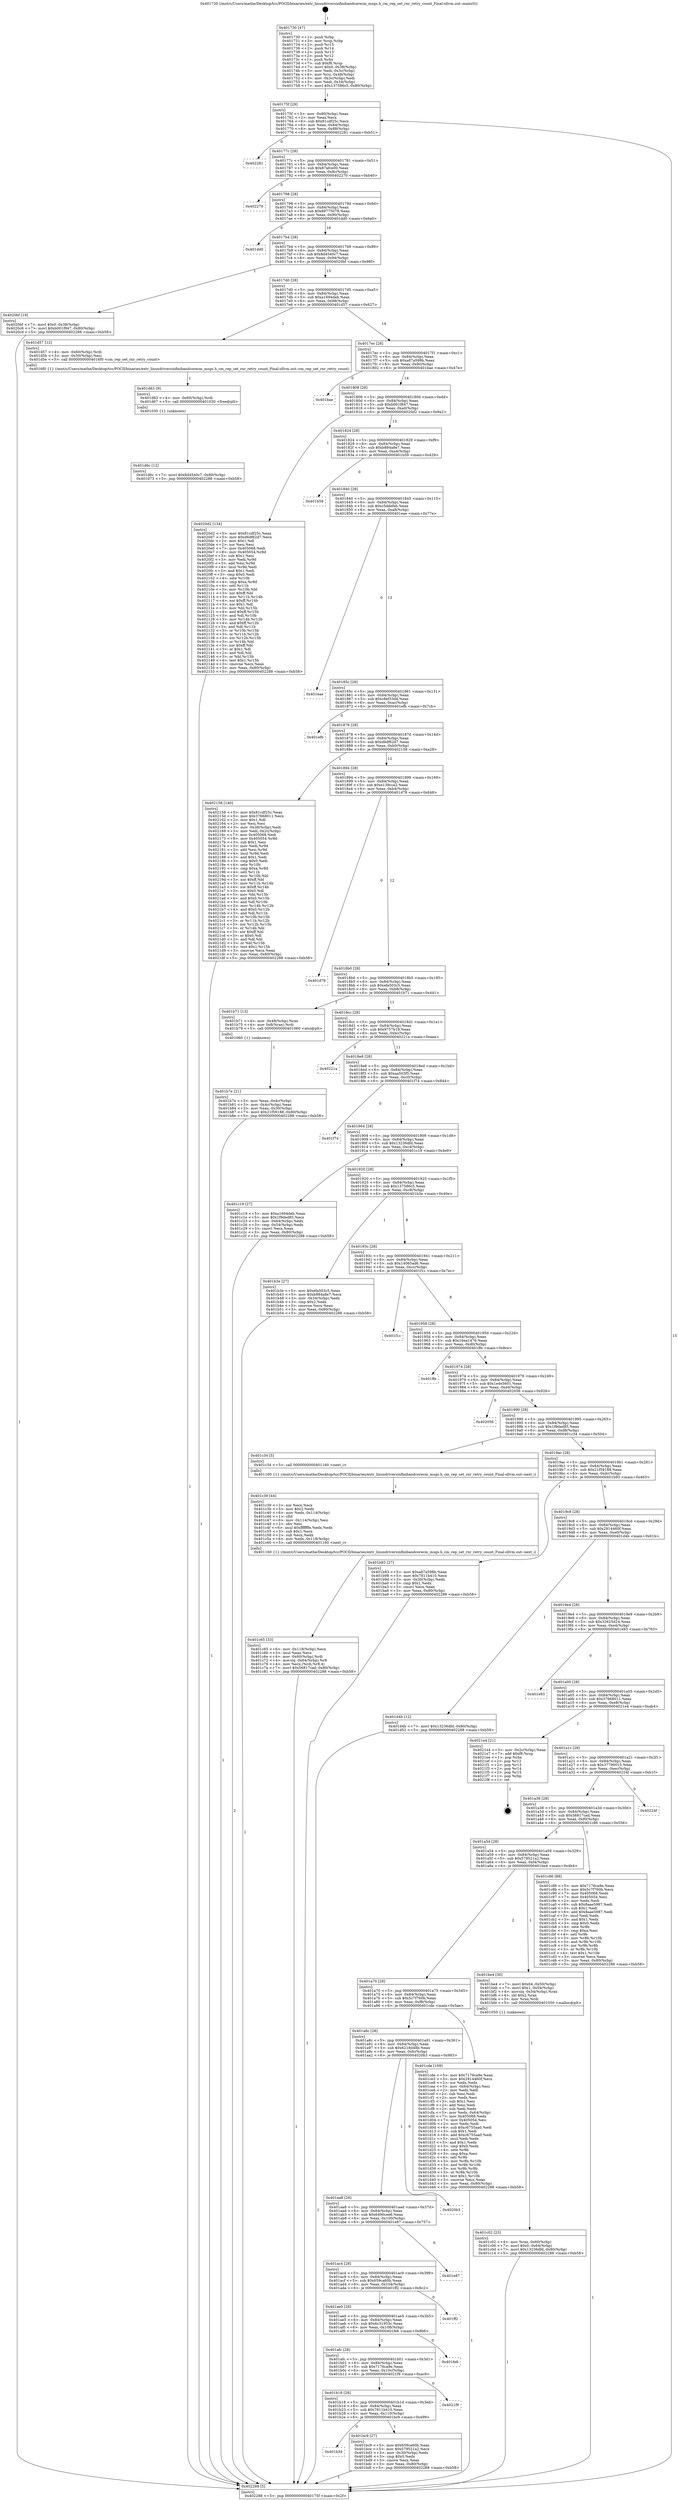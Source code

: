 digraph "0x401730" {
  label = "0x401730 (/mnt/c/Users/mathe/Desktop/tcc/POCII/binaries/extr_linuxdriversinfinibandcorecm_msgs.h_cm_rep_set_rnr_retry_count_Final-ollvm.out::main(0))"
  labelloc = "t"
  node[shape=record]

  Entry [label="",width=0.3,height=0.3,shape=circle,fillcolor=black,style=filled]
  "0x40175f" [label="{
     0x40175f [29]\l
     | [instrs]\l
     &nbsp;&nbsp;0x40175f \<+3\>: mov -0x80(%rbp),%eax\l
     &nbsp;&nbsp;0x401762 \<+2\>: mov %eax,%ecx\l
     &nbsp;&nbsp;0x401764 \<+6\>: sub $0x81cdf25c,%ecx\l
     &nbsp;&nbsp;0x40176a \<+6\>: mov %eax,-0x84(%rbp)\l
     &nbsp;&nbsp;0x401770 \<+6\>: mov %ecx,-0x88(%rbp)\l
     &nbsp;&nbsp;0x401776 \<+6\>: je 0000000000402281 \<main+0xb51\>\l
  }"]
  "0x402281" [label="{
     0x402281\l
  }", style=dashed]
  "0x40177c" [label="{
     0x40177c [28]\l
     | [instrs]\l
     &nbsp;&nbsp;0x40177c \<+5\>: jmp 0000000000401781 \<main+0x51\>\l
     &nbsp;&nbsp;0x401781 \<+6\>: mov -0x84(%rbp),%eax\l
     &nbsp;&nbsp;0x401787 \<+5\>: sub $0x87afce00,%eax\l
     &nbsp;&nbsp;0x40178c \<+6\>: mov %eax,-0x8c(%rbp)\l
     &nbsp;&nbsp;0x401792 \<+6\>: je 0000000000402270 \<main+0xb40\>\l
  }"]
  Exit [label="",width=0.3,height=0.3,shape=circle,fillcolor=black,style=filled,peripheries=2]
  "0x402270" [label="{
     0x402270\l
  }", style=dashed]
  "0x401798" [label="{
     0x401798 [28]\l
     | [instrs]\l
     &nbsp;&nbsp;0x401798 \<+5\>: jmp 000000000040179d \<main+0x6d\>\l
     &nbsp;&nbsp;0x40179d \<+6\>: mov -0x84(%rbp),%eax\l
     &nbsp;&nbsp;0x4017a3 \<+5\>: sub $0x89775078,%eax\l
     &nbsp;&nbsp;0x4017a8 \<+6\>: mov %eax,-0x90(%rbp)\l
     &nbsp;&nbsp;0x4017ae \<+6\>: je 0000000000401dd0 \<main+0x6a0\>\l
  }"]
  "0x401d6c" [label="{
     0x401d6c [12]\l
     | [instrs]\l
     &nbsp;&nbsp;0x401d6c \<+7\>: movl $0x8d4540c7,-0x80(%rbp)\l
     &nbsp;&nbsp;0x401d73 \<+5\>: jmp 0000000000402288 \<main+0xb58\>\l
  }"]
  "0x401dd0" [label="{
     0x401dd0\l
  }", style=dashed]
  "0x4017b4" [label="{
     0x4017b4 [28]\l
     | [instrs]\l
     &nbsp;&nbsp;0x4017b4 \<+5\>: jmp 00000000004017b9 \<main+0x89\>\l
     &nbsp;&nbsp;0x4017b9 \<+6\>: mov -0x84(%rbp),%eax\l
     &nbsp;&nbsp;0x4017bf \<+5\>: sub $0x8d4540c7,%eax\l
     &nbsp;&nbsp;0x4017c4 \<+6\>: mov %eax,-0x94(%rbp)\l
     &nbsp;&nbsp;0x4017ca \<+6\>: je 00000000004020bf \<main+0x98f\>\l
  }"]
  "0x401d63" [label="{
     0x401d63 [9]\l
     | [instrs]\l
     &nbsp;&nbsp;0x401d63 \<+4\>: mov -0x60(%rbp),%rdi\l
     &nbsp;&nbsp;0x401d67 \<+5\>: call 0000000000401030 \<free@plt\>\l
     | [calls]\l
     &nbsp;&nbsp;0x401030 \{1\} (unknown)\l
  }"]
  "0x4020bf" [label="{
     0x4020bf [19]\l
     | [instrs]\l
     &nbsp;&nbsp;0x4020bf \<+7\>: movl $0x0,-0x38(%rbp)\l
     &nbsp;&nbsp;0x4020c6 \<+7\>: movl $0xb001f847,-0x80(%rbp)\l
     &nbsp;&nbsp;0x4020cd \<+5\>: jmp 0000000000402288 \<main+0xb58\>\l
  }"]
  "0x4017d0" [label="{
     0x4017d0 [28]\l
     | [instrs]\l
     &nbsp;&nbsp;0x4017d0 \<+5\>: jmp 00000000004017d5 \<main+0xa5\>\l
     &nbsp;&nbsp;0x4017d5 \<+6\>: mov -0x84(%rbp),%eax\l
     &nbsp;&nbsp;0x4017db \<+5\>: sub $0xa1694deb,%eax\l
     &nbsp;&nbsp;0x4017e0 \<+6\>: mov %eax,-0x98(%rbp)\l
     &nbsp;&nbsp;0x4017e6 \<+6\>: je 0000000000401d57 \<main+0x627\>\l
  }"]
  "0x401c65" [label="{
     0x401c65 [33]\l
     | [instrs]\l
     &nbsp;&nbsp;0x401c65 \<+6\>: mov -0x118(%rbp),%ecx\l
     &nbsp;&nbsp;0x401c6b \<+3\>: imul %eax,%ecx\l
     &nbsp;&nbsp;0x401c6e \<+4\>: mov -0x60(%rbp),%rdi\l
     &nbsp;&nbsp;0x401c72 \<+4\>: movslq -0x64(%rbp),%r8\l
     &nbsp;&nbsp;0x401c76 \<+4\>: mov %ecx,(%rdi,%r8,4)\l
     &nbsp;&nbsp;0x401c7a \<+7\>: movl $0x56817cad,-0x80(%rbp)\l
     &nbsp;&nbsp;0x401c81 \<+5\>: jmp 0000000000402288 \<main+0xb58\>\l
  }"]
  "0x401d57" [label="{
     0x401d57 [12]\l
     | [instrs]\l
     &nbsp;&nbsp;0x401d57 \<+4\>: mov -0x60(%rbp),%rdi\l
     &nbsp;&nbsp;0x401d5b \<+3\>: mov -0x50(%rbp),%esi\l
     &nbsp;&nbsp;0x401d5e \<+5\>: call 00000000004016f0 \<cm_rep_set_rnr_retry_count\>\l
     | [calls]\l
     &nbsp;&nbsp;0x4016f0 \{1\} (/mnt/c/Users/mathe/Desktop/tcc/POCII/binaries/extr_linuxdriversinfinibandcorecm_msgs.h_cm_rep_set_rnr_retry_count_Final-ollvm.out::cm_rep_set_rnr_retry_count)\l
  }"]
  "0x4017ec" [label="{
     0x4017ec [28]\l
     | [instrs]\l
     &nbsp;&nbsp;0x4017ec \<+5\>: jmp 00000000004017f1 \<main+0xc1\>\l
     &nbsp;&nbsp;0x4017f1 \<+6\>: mov -0x84(%rbp),%eax\l
     &nbsp;&nbsp;0x4017f7 \<+5\>: sub $0xa87a598b,%eax\l
     &nbsp;&nbsp;0x4017fc \<+6\>: mov %eax,-0x9c(%rbp)\l
     &nbsp;&nbsp;0x401802 \<+6\>: je 0000000000401bae \<main+0x47e\>\l
  }"]
  "0x401c39" [label="{
     0x401c39 [44]\l
     | [instrs]\l
     &nbsp;&nbsp;0x401c39 \<+2\>: xor %ecx,%ecx\l
     &nbsp;&nbsp;0x401c3b \<+5\>: mov $0x2,%edx\l
     &nbsp;&nbsp;0x401c40 \<+6\>: mov %edx,-0x114(%rbp)\l
     &nbsp;&nbsp;0x401c46 \<+1\>: cltd\l
     &nbsp;&nbsp;0x401c47 \<+6\>: mov -0x114(%rbp),%esi\l
     &nbsp;&nbsp;0x401c4d \<+2\>: idiv %esi\l
     &nbsp;&nbsp;0x401c4f \<+6\>: imul $0xfffffffe,%edx,%edx\l
     &nbsp;&nbsp;0x401c55 \<+3\>: sub $0x1,%ecx\l
     &nbsp;&nbsp;0x401c58 \<+2\>: sub %ecx,%edx\l
     &nbsp;&nbsp;0x401c5a \<+6\>: mov %edx,-0x118(%rbp)\l
     &nbsp;&nbsp;0x401c60 \<+5\>: call 0000000000401160 \<next_i\>\l
     | [calls]\l
     &nbsp;&nbsp;0x401160 \{1\} (/mnt/c/Users/mathe/Desktop/tcc/POCII/binaries/extr_linuxdriversinfinibandcorecm_msgs.h_cm_rep_set_rnr_retry_count_Final-ollvm.out::next_i)\l
  }"]
  "0x401bae" [label="{
     0x401bae\l
  }", style=dashed]
  "0x401808" [label="{
     0x401808 [28]\l
     | [instrs]\l
     &nbsp;&nbsp;0x401808 \<+5\>: jmp 000000000040180d \<main+0xdd\>\l
     &nbsp;&nbsp;0x40180d \<+6\>: mov -0x84(%rbp),%eax\l
     &nbsp;&nbsp;0x401813 \<+5\>: sub $0xb001f847,%eax\l
     &nbsp;&nbsp;0x401818 \<+6\>: mov %eax,-0xa0(%rbp)\l
     &nbsp;&nbsp;0x40181e \<+6\>: je 00000000004020d2 \<main+0x9a2\>\l
  }"]
  "0x401c02" [label="{
     0x401c02 [23]\l
     | [instrs]\l
     &nbsp;&nbsp;0x401c02 \<+4\>: mov %rax,-0x60(%rbp)\l
     &nbsp;&nbsp;0x401c06 \<+7\>: movl $0x0,-0x64(%rbp)\l
     &nbsp;&nbsp;0x401c0d \<+7\>: movl $0x13236dfd,-0x80(%rbp)\l
     &nbsp;&nbsp;0x401c14 \<+5\>: jmp 0000000000402288 \<main+0xb58\>\l
  }"]
  "0x4020d2" [label="{
     0x4020d2 [134]\l
     | [instrs]\l
     &nbsp;&nbsp;0x4020d2 \<+5\>: mov $0x81cdf25c,%eax\l
     &nbsp;&nbsp;0x4020d7 \<+5\>: mov $0xd6df62d7,%ecx\l
     &nbsp;&nbsp;0x4020dc \<+2\>: mov $0x1,%dl\l
     &nbsp;&nbsp;0x4020de \<+2\>: xor %esi,%esi\l
     &nbsp;&nbsp;0x4020e0 \<+7\>: mov 0x405068,%edi\l
     &nbsp;&nbsp;0x4020e7 \<+8\>: mov 0x405054,%r8d\l
     &nbsp;&nbsp;0x4020ef \<+3\>: sub $0x1,%esi\l
     &nbsp;&nbsp;0x4020f2 \<+3\>: mov %edi,%r9d\l
     &nbsp;&nbsp;0x4020f5 \<+3\>: add %esi,%r9d\l
     &nbsp;&nbsp;0x4020f8 \<+4\>: imul %r9d,%edi\l
     &nbsp;&nbsp;0x4020fc \<+3\>: and $0x1,%edi\l
     &nbsp;&nbsp;0x4020ff \<+3\>: cmp $0x0,%edi\l
     &nbsp;&nbsp;0x402102 \<+4\>: sete %r10b\l
     &nbsp;&nbsp;0x402106 \<+4\>: cmp $0xa,%r8d\l
     &nbsp;&nbsp;0x40210a \<+4\>: setl %r11b\l
     &nbsp;&nbsp;0x40210e \<+3\>: mov %r10b,%bl\l
     &nbsp;&nbsp;0x402111 \<+3\>: xor $0xff,%bl\l
     &nbsp;&nbsp;0x402114 \<+3\>: mov %r11b,%r14b\l
     &nbsp;&nbsp;0x402117 \<+4\>: xor $0xff,%r14b\l
     &nbsp;&nbsp;0x40211b \<+3\>: xor $0x1,%dl\l
     &nbsp;&nbsp;0x40211e \<+3\>: mov %bl,%r15b\l
     &nbsp;&nbsp;0x402121 \<+4\>: and $0xff,%r15b\l
     &nbsp;&nbsp;0x402125 \<+3\>: and %dl,%r10b\l
     &nbsp;&nbsp;0x402128 \<+3\>: mov %r14b,%r12b\l
     &nbsp;&nbsp;0x40212b \<+4\>: and $0xff,%r12b\l
     &nbsp;&nbsp;0x40212f \<+3\>: and %dl,%r11b\l
     &nbsp;&nbsp;0x402132 \<+3\>: or %r10b,%r15b\l
     &nbsp;&nbsp;0x402135 \<+3\>: or %r11b,%r12b\l
     &nbsp;&nbsp;0x402138 \<+3\>: xor %r12b,%r15b\l
     &nbsp;&nbsp;0x40213b \<+3\>: or %r14b,%bl\l
     &nbsp;&nbsp;0x40213e \<+3\>: xor $0xff,%bl\l
     &nbsp;&nbsp;0x402141 \<+3\>: or $0x1,%dl\l
     &nbsp;&nbsp;0x402144 \<+2\>: and %dl,%bl\l
     &nbsp;&nbsp;0x402146 \<+3\>: or %bl,%r15b\l
     &nbsp;&nbsp;0x402149 \<+4\>: test $0x1,%r15b\l
     &nbsp;&nbsp;0x40214d \<+3\>: cmovne %ecx,%eax\l
     &nbsp;&nbsp;0x402150 \<+3\>: mov %eax,-0x80(%rbp)\l
     &nbsp;&nbsp;0x402153 \<+5\>: jmp 0000000000402288 \<main+0xb58\>\l
  }"]
  "0x401824" [label="{
     0x401824 [28]\l
     | [instrs]\l
     &nbsp;&nbsp;0x401824 \<+5\>: jmp 0000000000401829 \<main+0xf9\>\l
     &nbsp;&nbsp;0x401829 \<+6\>: mov -0x84(%rbp),%eax\l
     &nbsp;&nbsp;0x40182f \<+5\>: sub $0xb884a8e7,%eax\l
     &nbsp;&nbsp;0x401834 \<+6\>: mov %eax,-0xa4(%rbp)\l
     &nbsp;&nbsp;0x40183a \<+6\>: je 0000000000401b59 \<main+0x429\>\l
  }"]
  "0x401b34" [label="{
     0x401b34\l
  }", style=dashed]
  "0x401b59" [label="{
     0x401b59\l
  }", style=dashed]
  "0x401840" [label="{
     0x401840 [28]\l
     | [instrs]\l
     &nbsp;&nbsp;0x401840 \<+5\>: jmp 0000000000401845 \<main+0x115\>\l
     &nbsp;&nbsp;0x401845 \<+6\>: mov -0x84(%rbp),%eax\l
     &nbsp;&nbsp;0x40184b \<+5\>: sub $0xc5ddefeb,%eax\l
     &nbsp;&nbsp;0x401850 \<+6\>: mov %eax,-0xa8(%rbp)\l
     &nbsp;&nbsp;0x401856 \<+6\>: je 0000000000401eae \<main+0x77e\>\l
  }"]
  "0x401bc9" [label="{
     0x401bc9 [27]\l
     | [instrs]\l
     &nbsp;&nbsp;0x401bc9 \<+5\>: mov $0x659ca60b,%eax\l
     &nbsp;&nbsp;0x401bce \<+5\>: mov $0x579521a2,%ecx\l
     &nbsp;&nbsp;0x401bd3 \<+3\>: mov -0x30(%rbp),%edx\l
     &nbsp;&nbsp;0x401bd6 \<+3\>: cmp $0x0,%edx\l
     &nbsp;&nbsp;0x401bd9 \<+3\>: cmove %ecx,%eax\l
     &nbsp;&nbsp;0x401bdc \<+3\>: mov %eax,-0x80(%rbp)\l
     &nbsp;&nbsp;0x401bdf \<+5\>: jmp 0000000000402288 \<main+0xb58\>\l
  }"]
  "0x401eae" [label="{
     0x401eae\l
  }", style=dashed]
  "0x40185c" [label="{
     0x40185c [28]\l
     | [instrs]\l
     &nbsp;&nbsp;0x40185c \<+5\>: jmp 0000000000401861 \<main+0x131\>\l
     &nbsp;&nbsp;0x401861 \<+6\>: mov -0x84(%rbp),%eax\l
     &nbsp;&nbsp;0x401867 \<+5\>: sub $0xc8ef33dd,%eax\l
     &nbsp;&nbsp;0x40186c \<+6\>: mov %eax,-0xac(%rbp)\l
     &nbsp;&nbsp;0x401872 \<+6\>: je 0000000000401efb \<main+0x7cb\>\l
  }"]
  "0x401b18" [label="{
     0x401b18 [28]\l
     | [instrs]\l
     &nbsp;&nbsp;0x401b18 \<+5\>: jmp 0000000000401b1d \<main+0x3ed\>\l
     &nbsp;&nbsp;0x401b1d \<+6\>: mov -0x84(%rbp),%eax\l
     &nbsp;&nbsp;0x401b23 \<+5\>: sub $0x7811b410,%eax\l
     &nbsp;&nbsp;0x401b28 \<+6\>: mov %eax,-0x110(%rbp)\l
     &nbsp;&nbsp;0x401b2e \<+6\>: je 0000000000401bc9 \<main+0x499\>\l
  }"]
  "0x401efb" [label="{
     0x401efb\l
  }", style=dashed]
  "0x401878" [label="{
     0x401878 [28]\l
     | [instrs]\l
     &nbsp;&nbsp;0x401878 \<+5\>: jmp 000000000040187d \<main+0x14d\>\l
     &nbsp;&nbsp;0x40187d \<+6\>: mov -0x84(%rbp),%eax\l
     &nbsp;&nbsp;0x401883 \<+5\>: sub $0xd6df62d7,%eax\l
     &nbsp;&nbsp;0x401888 \<+6\>: mov %eax,-0xb0(%rbp)\l
     &nbsp;&nbsp;0x40188e \<+6\>: je 0000000000402158 \<main+0xa28\>\l
  }"]
  "0x4021f9" [label="{
     0x4021f9\l
  }", style=dashed]
  "0x402158" [label="{
     0x402158 [140]\l
     | [instrs]\l
     &nbsp;&nbsp;0x402158 \<+5\>: mov $0x81cdf25c,%eax\l
     &nbsp;&nbsp;0x40215d \<+5\>: mov $0x37668011,%ecx\l
     &nbsp;&nbsp;0x402162 \<+2\>: mov $0x1,%dl\l
     &nbsp;&nbsp;0x402164 \<+2\>: xor %esi,%esi\l
     &nbsp;&nbsp;0x402166 \<+3\>: mov -0x38(%rbp),%edi\l
     &nbsp;&nbsp;0x402169 \<+3\>: mov %edi,-0x2c(%rbp)\l
     &nbsp;&nbsp;0x40216c \<+7\>: mov 0x405068,%edi\l
     &nbsp;&nbsp;0x402173 \<+8\>: mov 0x405054,%r8d\l
     &nbsp;&nbsp;0x40217b \<+3\>: sub $0x1,%esi\l
     &nbsp;&nbsp;0x40217e \<+3\>: mov %edi,%r9d\l
     &nbsp;&nbsp;0x402181 \<+3\>: add %esi,%r9d\l
     &nbsp;&nbsp;0x402184 \<+4\>: imul %r9d,%edi\l
     &nbsp;&nbsp;0x402188 \<+3\>: and $0x1,%edi\l
     &nbsp;&nbsp;0x40218b \<+3\>: cmp $0x0,%edi\l
     &nbsp;&nbsp;0x40218e \<+4\>: sete %r10b\l
     &nbsp;&nbsp;0x402192 \<+4\>: cmp $0xa,%r8d\l
     &nbsp;&nbsp;0x402196 \<+4\>: setl %r11b\l
     &nbsp;&nbsp;0x40219a \<+3\>: mov %r10b,%bl\l
     &nbsp;&nbsp;0x40219d \<+3\>: xor $0xff,%bl\l
     &nbsp;&nbsp;0x4021a0 \<+3\>: mov %r11b,%r14b\l
     &nbsp;&nbsp;0x4021a3 \<+4\>: xor $0xff,%r14b\l
     &nbsp;&nbsp;0x4021a7 \<+3\>: xor $0x0,%dl\l
     &nbsp;&nbsp;0x4021aa \<+3\>: mov %bl,%r15b\l
     &nbsp;&nbsp;0x4021ad \<+4\>: and $0x0,%r15b\l
     &nbsp;&nbsp;0x4021b1 \<+3\>: and %dl,%r10b\l
     &nbsp;&nbsp;0x4021b4 \<+3\>: mov %r14b,%r12b\l
     &nbsp;&nbsp;0x4021b7 \<+4\>: and $0x0,%r12b\l
     &nbsp;&nbsp;0x4021bb \<+3\>: and %dl,%r11b\l
     &nbsp;&nbsp;0x4021be \<+3\>: or %r10b,%r15b\l
     &nbsp;&nbsp;0x4021c1 \<+3\>: or %r11b,%r12b\l
     &nbsp;&nbsp;0x4021c4 \<+3\>: xor %r12b,%r15b\l
     &nbsp;&nbsp;0x4021c7 \<+3\>: or %r14b,%bl\l
     &nbsp;&nbsp;0x4021ca \<+3\>: xor $0xff,%bl\l
     &nbsp;&nbsp;0x4021cd \<+3\>: or $0x0,%dl\l
     &nbsp;&nbsp;0x4021d0 \<+2\>: and %dl,%bl\l
     &nbsp;&nbsp;0x4021d2 \<+3\>: or %bl,%r15b\l
     &nbsp;&nbsp;0x4021d5 \<+4\>: test $0x1,%r15b\l
     &nbsp;&nbsp;0x4021d9 \<+3\>: cmovne %ecx,%eax\l
     &nbsp;&nbsp;0x4021dc \<+3\>: mov %eax,-0x80(%rbp)\l
     &nbsp;&nbsp;0x4021df \<+5\>: jmp 0000000000402288 \<main+0xb58\>\l
  }"]
  "0x401894" [label="{
     0x401894 [28]\l
     | [instrs]\l
     &nbsp;&nbsp;0x401894 \<+5\>: jmp 0000000000401899 \<main+0x169\>\l
     &nbsp;&nbsp;0x401899 \<+6\>: mov -0x84(%rbp),%eax\l
     &nbsp;&nbsp;0x40189f \<+5\>: sub $0xe139cca2,%eax\l
     &nbsp;&nbsp;0x4018a4 \<+6\>: mov %eax,-0xb4(%rbp)\l
     &nbsp;&nbsp;0x4018aa \<+6\>: je 0000000000401d78 \<main+0x648\>\l
  }"]
  "0x401afc" [label="{
     0x401afc [28]\l
     | [instrs]\l
     &nbsp;&nbsp;0x401afc \<+5\>: jmp 0000000000401b01 \<main+0x3d1\>\l
     &nbsp;&nbsp;0x401b01 \<+6\>: mov -0x84(%rbp),%eax\l
     &nbsp;&nbsp;0x401b07 \<+5\>: sub $0x7176ca9e,%eax\l
     &nbsp;&nbsp;0x401b0c \<+6\>: mov %eax,-0x10c(%rbp)\l
     &nbsp;&nbsp;0x401b12 \<+6\>: je 00000000004021f9 \<main+0xac9\>\l
  }"]
  "0x401d78" [label="{
     0x401d78\l
  }", style=dashed]
  "0x4018b0" [label="{
     0x4018b0 [28]\l
     | [instrs]\l
     &nbsp;&nbsp;0x4018b0 \<+5\>: jmp 00000000004018b5 \<main+0x185\>\l
     &nbsp;&nbsp;0x4018b5 \<+6\>: mov -0x84(%rbp),%eax\l
     &nbsp;&nbsp;0x4018bb \<+5\>: sub $0xefa503c5,%eax\l
     &nbsp;&nbsp;0x4018c0 \<+6\>: mov %eax,-0xb8(%rbp)\l
     &nbsp;&nbsp;0x4018c6 \<+6\>: je 0000000000401b71 \<main+0x441\>\l
  }"]
  "0x401fe6" [label="{
     0x401fe6\l
  }", style=dashed]
  "0x401b71" [label="{
     0x401b71 [13]\l
     | [instrs]\l
     &nbsp;&nbsp;0x401b71 \<+4\>: mov -0x48(%rbp),%rax\l
     &nbsp;&nbsp;0x401b75 \<+4\>: mov 0x8(%rax),%rdi\l
     &nbsp;&nbsp;0x401b79 \<+5\>: call 0000000000401060 \<atoi@plt\>\l
     | [calls]\l
     &nbsp;&nbsp;0x401060 \{1\} (unknown)\l
  }"]
  "0x4018cc" [label="{
     0x4018cc [28]\l
     | [instrs]\l
     &nbsp;&nbsp;0x4018cc \<+5\>: jmp 00000000004018d1 \<main+0x1a1\>\l
     &nbsp;&nbsp;0x4018d1 \<+6\>: mov -0x84(%rbp),%eax\l
     &nbsp;&nbsp;0x4018d7 \<+5\>: sub $0x9757b19,%eax\l
     &nbsp;&nbsp;0x4018dc \<+6\>: mov %eax,-0xbc(%rbp)\l
     &nbsp;&nbsp;0x4018e2 \<+6\>: je 000000000040221a \<main+0xaea\>\l
  }"]
  "0x401ae0" [label="{
     0x401ae0 [28]\l
     | [instrs]\l
     &nbsp;&nbsp;0x401ae0 \<+5\>: jmp 0000000000401ae5 \<main+0x3b5\>\l
     &nbsp;&nbsp;0x401ae5 \<+6\>: mov -0x84(%rbp),%eax\l
     &nbsp;&nbsp;0x401aeb \<+5\>: sub $0x6c31953c,%eax\l
     &nbsp;&nbsp;0x401af0 \<+6\>: mov %eax,-0x108(%rbp)\l
     &nbsp;&nbsp;0x401af6 \<+6\>: je 0000000000401fe6 \<main+0x8b6\>\l
  }"]
  "0x40221a" [label="{
     0x40221a\l
  }", style=dashed]
  "0x4018e8" [label="{
     0x4018e8 [28]\l
     | [instrs]\l
     &nbsp;&nbsp;0x4018e8 \<+5\>: jmp 00000000004018ed \<main+0x1bd\>\l
     &nbsp;&nbsp;0x4018ed \<+6\>: mov -0x84(%rbp),%eax\l
     &nbsp;&nbsp;0x4018f3 \<+5\>: sub $0xaa503f5,%eax\l
     &nbsp;&nbsp;0x4018f8 \<+6\>: mov %eax,-0xc0(%rbp)\l
     &nbsp;&nbsp;0x4018fe \<+6\>: je 0000000000401f74 \<main+0x844\>\l
  }"]
  "0x401ff2" [label="{
     0x401ff2\l
  }", style=dashed]
  "0x401f74" [label="{
     0x401f74\l
  }", style=dashed]
  "0x401904" [label="{
     0x401904 [28]\l
     | [instrs]\l
     &nbsp;&nbsp;0x401904 \<+5\>: jmp 0000000000401909 \<main+0x1d9\>\l
     &nbsp;&nbsp;0x401909 \<+6\>: mov -0x84(%rbp),%eax\l
     &nbsp;&nbsp;0x40190f \<+5\>: sub $0x13236dfd,%eax\l
     &nbsp;&nbsp;0x401914 \<+6\>: mov %eax,-0xc4(%rbp)\l
     &nbsp;&nbsp;0x40191a \<+6\>: je 0000000000401c19 \<main+0x4e9\>\l
  }"]
  "0x401ac4" [label="{
     0x401ac4 [28]\l
     | [instrs]\l
     &nbsp;&nbsp;0x401ac4 \<+5\>: jmp 0000000000401ac9 \<main+0x399\>\l
     &nbsp;&nbsp;0x401ac9 \<+6\>: mov -0x84(%rbp),%eax\l
     &nbsp;&nbsp;0x401acf \<+5\>: sub $0x659ca60b,%eax\l
     &nbsp;&nbsp;0x401ad4 \<+6\>: mov %eax,-0x104(%rbp)\l
     &nbsp;&nbsp;0x401ada \<+6\>: je 0000000000401ff2 \<main+0x8c2\>\l
  }"]
  "0x401c19" [label="{
     0x401c19 [27]\l
     | [instrs]\l
     &nbsp;&nbsp;0x401c19 \<+5\>: mov $0xa1694deb,%eax\l
     &nbsp;&nbsp;0x401c1e \<+5\>: mov $0x1f9ded85,%ecx\l
     &nbsp;&nbsp;0x401c23 \<+3\>: mov -0x64(%rbp),%edx\l
     &nbsp;&nbsp;0x401c26 \<+3\>: cmp -0x54(%rbp),%edx\l
     &nbsp;&nbsp;0x401c29 \<+3\>: cmovl %ecx,%eax\l
     &nbsp;&nbsp;0x401c2c \<+3\>: mov %eax,-0x80(%rbp)\l
     &nbsp;&nbsp;0x401c2f \<+5\>: jmp 0000000000402288 \<main+0xb58\>\l
  }"]
  "0x401920" [label="{
     0x401920 [28]\l
     | [instrs]\l
     &nbsp;&nbsp;0x401920 \<+5\>: jmp 0000000000401925 \<main+0x1f5\>\l
     &nbsp;&nbsp;0x401925 \<+6\>: mov -0x84(%rbp),%eax\l
     &nbsp;&nbsp;0x40192b \<+5\>: sub $0x137586c5,%eax\l
     &nbsp;&nbsp;0x401930 \<+6\>: mov %eax,-0xc8(%rbp)\l
     &nbsp;&nbsp;0x401936 \<+6\>: je 0000000000401b3e \<main+0x40e\>\l
  }"]
  "0x401e87" [label="{
     0x401e87\l
  }", style=dashed]
  "0x401b3e" [label="{
     0x401b3e [27]\l
     | [instrs]\l
     &nbsp;&nbsp;0x401b3e \<+5\>: mov $0xefa503c5,%eax\l
     &nbsp;&nbsp;0x401b43 \<+5\>: mov $0xb884a8e7,%ecx\l
     &nbsp;&nbsp;0x401b48 \<+3\>: mov -0x34(%rbp),%edx\l
     &nbsp;&nbsp;0x401b4b \<+3\>: cmp $0x2,%edx\l
     &nbsp;&nbsp;0x401b4e \<+3\>: cmovne %ecx,%eax\l
     &nbsp;&nbsp;0x401b51 \<+3\>: mov %eax,-0x80(%rbp)\l
     &nbsp;&nbsp;0x401b54 \<+5\>: jmp 0000000000402288 \<main+0xb58\>\l
  }"]
  "0x40193c" [label="{
     0x40193c [28]\l
     | [instrs]\l
     &nbsp;&nbsp;0x40193c \<+5\>: jmp 0000000000401941 \<main+0x211\>\l
     &nbsp;&nbsp;0x401941 \<+6\>: mov -0x84(%rbp),%eax\l
     &nbsp;&nbsp;0x401947 \<+5\>: sub $0x14065ad6,%eax\l
     &nbsp;&nbsp;0x40194c \<+6\>: mov %eax,-0xcc(%rbp)\l
     &nbsp;&nbsp;0x401952 \<+6\>: je 0000000000401f1c \<main+0x7ec\>\l
  }"]
  "0x402288" [label="{
     0x402288 [5]\l
     | [instrs]\l
     &nbsp;&nbsp;0x402288 \<+5\>: jmp 000000000040175f \<main+0x2f\>\l
  }"]
  "0x401730" [label="{
     0x401730 [47]\l
     | [instrs]\l
     &nbsp;&nbsp;0x401730 \<+1\>: push %rbp\l
     &nbsp;&nbsp;0x401731 \<+3\>: mov %rsp,%rbp\l
     &nbsp;&nbsp;0x401734 \<+2\>: push %r15\l
     &nbsp;&nbsp;0x401736 \<+2\>: push %r14\l
     &nbsp;&nbsp;0x401738 \<+2\>: push %r13\l
     &nbsp;&nbsp;0x40173a \<+2\>: push %r12\l
     &nbsp;&nbsp;0x40173c \<+1\>: push %rbx\l
     &nbsp;&nbsp;0x40173d \<+7\>: sub $0xf8,%rsp\l
     &nbsp;&nbsp;0x401744 \<+7\>: movl $0x0,-0x38(%rbp)\l
     &nbsp;&nbsp;0x40174b \<+3\>: mov %edi,-0x3c(%rbp)\l
     &nbsp;&nbsp;0x40174e \<+4\>: mov %rsi,-0x48(%rbp)\l
     &nbsp;&nbsp;0x401752 \<+3\>: mov -0x3c(%rbp),%edi\l
     &nbsp;&nbsp;0x401755 \<+3\>: mov %edi,-0x34(%rbp)\l
     &nbsp;&nbsp;0x401758 \<+7\>: movl $0x137586c5,-0x80(%rbp)\l
  }"]
  "0x401b7e" [label="{
     0x401b7e [21]\l
     | [instrs]\l
     &nbsp;&nbsp;0x401b7e \<+3\>: mov %eax,-0x4c(%rbp)\l
     &nbsp;&nbsp;0x401b81 \<+3\>: mov -0x4c(%rbp),%eax\l
     &nbsp;&nbsp;0x401b84 \<+3\>: mov %eax,-0x30(%rbp)\l
     &nbsp;&nbsp;0x401b87 \<+7\>: movl $0x21f59188,-0x80(%rbp)\l
     &nbsp;&nbsp;0x401b8e \<+5\>: jmp 0000000000402288 \<main+0xb58\>\l
  }"]
  "0x401aa8" [label="{
     0x401aa8 [28]\l
     | [instrs]\l
     &nbsp;&nbsp;0x401aa8 \<+5\>: jmp 0000000000401aad \<main+0x37d\>\l
     &nbsp;&nbsp;0x401aad \<+6\>: mov -0x84(%rbp),%eax\l
     &nbsp;&nbsp;0x401ab3 \<+5\>: sub $0x6490cee6,%eax\l
     &nbsp;&nbsp;0x401ab8 \<+6\>: mov %eax,-0x100(%rbp)\l
     &nbsp;&nbsp;0x401abe \<+6\>: je 0000000000401e87 \<main+0x757\>\l
  }"]
  "0x401f1c" [label="{
     0x401f1c\l
  }", style=dashed]
  "0x401958" [label="{
     0x401958 [28]\l
     | [instrs]\l
     &nbsp;&nbsp;0x401958 \<+5\>: jmp 000000000040195d \<main+0x22d\>\l
     &nbsp;&nbsp;0x40195d \<+6\>: mov -0x84(%rbp),%eax\l
     &nbsp;&nbsp;0x401963 \<+5\>: sub $0x16ea1476,%eax\l
     &nbsp;&nbsp;0x401968 \<+6\>: mov %eax,-0xd0(%rbp)\l
     &nbsp;&nbsp;0x40196e \<+6\>: je 0000000000401ffe \<main+0x8ce\>\l
  }"]
  "0x4020b3" [label="{
     0x4020b3\l
  }", style=dashed]
  "0x401ffe" [label="{
     0x401ffe\l
  }", style=dashed]
  "0x401974" [label="{
     0x401974 [28]\l
     | [instrs]\l
     &nbsp;&nbsp;0x401974 \<+5\>: jmp 0000000000401979 \<main+0x249\>\l
     &nbsp;&nbsp;0x401979 \<+6\>: mov -0x84(%rbp),%eax\l
     &nbsp;&nbsp;0x40197f \<+5\>: sub $0x1e4e5601,%eax\l
     &nbsp;&nbsp;0x401984 \<+6\>: mov %eax,-0xd4(%rbp)\l
     &nbsp;&nbsp;0x40198a \<+6\>: je 0000000000402056 \<main+0x926\>\l
  }"]
  "0x401a8c" [label="{
     0x401a8c [28]\l
     | [instrs]\l
     &nbsp;&nbsp;0x401a8c \<+5\>: jmp 0000000000401a91 \<main+0x361\>\l
     &nbsp;&nbsp;0x401a91 \<+6\>: mov -0x84(%rbp),%eax\l
     &nbsp;&nbsp;0x401a97 \<+5\>: sub $0x6218d48b,%eax\l
     &nbsp;&nbsp;0x401a9c \<+6\>: mov %eax,-0xfc(%rbp)\l
     &nbsp;&nbsp;0x401aa2 \<+6\>: je 00000000004020b3 \<main+0x983\>\l
  }"]
  "0x402056" [label="{
     0x402056\l
  }", style=dashed]
  "0x401990" [label="{
     0x401990 [28]\l
     | [instrs]\l
     &nbsp;&nbsp;0x401990 \<+5\>: jmp 0000000000401995 \<main+0x265\>\l
     &nbsp;&nbsp;0x401995 \<+6\>: mov -0x84(%rbp),%eax\l
     &nbsp;&nbsp;0x40199b \<+5\>: sub $0x1f9ded85,%eax\l
     &nbsp;&nbsp;0x4019a0 \<+6\>: mov %eax,-0xd8(%rbp)\l
     &nbsp;&nbsp;0x4019a6 \<+6\>: je 0000000000401c34 \<main+0x504\>\l
  }"]
  "0x401cde" [label="{
     0x401cde [109]\l
     | [instrs]\l
     &nbsp;&nbsp;0x401cde \<+5\>: mov $0x7176ca9e,%eax\l
     &nbsp;&nbsp;0x401ce3 \<+5\>: mov $0x2914460f,%ecx\l
     &nbsp;&nbsp;0x401ce8 \<+2\>: xor %edx,%edx\l
     &nbsp;&nbsp;0x401cea \<+3\>: mov -0x64(%rbp),%esi\l
     &nbsp;&nbsp;0x401ced \<+2\>: mov %edx,%edi\l
     &nbsp;&nbsp;0x401cef \<+2\>: sub %esi,%edi\l
     &nbsp;&nbsp;0x401cf1 \<+2\>: mov %edx,%esi\l
     &nbsp;&nbsp;0x401cf3 \<+3\>: sub $0x1,%esi\l
     &nbsp;&nbsp;0x401cf6 \<+2\>: add %esi,%edi\l
     &nbsp;&nbsp;0x401cf8 \<+2\>: sub %edi,%edx\l
     &nbsp;&nbsp;0x401cfa \<+3\>: mov %edx,-0x64(%rbp)\l
     &nbsp;&nbsp;0x401cfd \<+7\>: mov 0x405068,%edx\l
     &nbsp;&nbsp;0x401d04 \<+7\>: mov 0x405054,%esi\l
     &nbsp;&nbsp;0x401d0b \<+2\>: mov %edx,%edi\l
     &nbsp;&nbsp;0x401d0d \<+6\>: sub $0xc6755aa0,%edi\l
     &nbsp;&nbsp;0x401d13 \<+3\>: sub $0x1,%edi\l
     &nbsp;&nbsp;0x401d16 \<+6\>: add $0xc6755aa0,%edi\l
     &nbsp;&nbsp;0x401d1c \<+3\>: imul %edi,%edx\l
     &nbsp;&nbsp;0x401d1f \<+3\>: and $0x1,%edx\l
     &nbsp;&nbsp;0x401d22 \<+3\>: cmp $0x0,%edx\l
     &nbsp;&nbsp;0x401d25 \<+4\>: sete %r8b\l
     &nbsp;&nbsp;0x401d29 \<+3\>: cmp $0xa,%esi\l
     &nbsp;&nbsp;0x401d2c \<+4\>: setl %r9b\l
     &nbsp;&nbsp;0x401d30 \<+3\>: mov %r8b,%r10b\l
     &nbsp;&nbsp;0x401d33 \<+3\>: and %r9b,%r10b\l
     &nbsp;&nbsp;0x401d36 \<+3\>: xor %r9b,%r8b\l
     &nbsp;&nbsp;0x401d39 \<+3\>: or %r8b,%r10b\l
     &nbsp;&nbsp;0x401d3c \<+4\>: test $0x1,%r10b\l
     &nbsp;&nbsp;0x401d40 \<+3\>: cmovne %ecx,%eax\l
     &nbsp;&nbsp;0x401d43 \<+3\>: mov %eax,-0x80(%rbp)\l
     &nbsp;&nbsp;0x401d46 \<+5\>: jmp 0000000000402288 \<main+0xb58\>\l
  }"]
  "0x401c34" [label="{
     0x401c34 [5]\l
     | [instrs]\l
     &nbsp;&nbsp;0x401c34 \<+5\>: call 0000000000401160 \<next_i\>\l
     | [calls]\l
     &nbsp;&nbsp;0x401160 \{1\} (/mnt/c/Users/mathe/Desktop/tcc/POCII/binaries/extr_linuxdriversinfinibandcorecm_msgs.h_cm_rep_set_rnr_retry_count_Final-ollvm.out::next_i)\l
  }"]
  "0x4019ac" [label="{
     0x4019ac [28]\l
     | [instrs]\l
     &nbsp;&nbsp;0x4019ac \<+5\>: jmp 00000000004019b1 \<main+0x281\>\l
     &nbsp;&nbsp;0x4019b1 \<+6\>: mov -0x84(%rbp),%eax\l
     &nbsp;&nbsp;0x4019b7 \<+5\>: sub $0x21f59188,%eax\l
     &nbsp;&nbsp;0x4019bc \<+6\>: mov %eax,-0xdc(%rbp)\l
     &nbsp;&nbsp;0x4019c2 \<+6\>: je 0000000000401b93 \<main+0x463\>\l
  }"]
  "0x401a70" [label="{
     0x401a70 [28]\l
     | [instrs]\l
     &nbsp;&nbsp;0x401a70 \<+5\>: jmp 0000000000401a75 \<main+0x345\>\l
     &nbsp;&nbsp;0x401a75 \<+6\>: mov -0x84(%rbp),%eax\l
     &nbsp;&nbsp;0x401a7b \<+5\>: sub $0x5c7f760b,%eax\l
     &nbsp;&nbsp;0x401a80 \<+6\>: mov %eax,-0xf8(%rbp)\l
     &nbsp;&nbsp;0x401a86 \<+6\>: je 0000000000401cde \<main+0x5ae\>\l
  }"]
  "0x401b93" [label="{
     0x401b93 [27]\l
     | [instrs]\l
     &nbsp;&nbsp;0x401b93 \<+5\>: mov $0xa87a598b,%eax\l
     &nbsp;&nbsp;0x401b98 \<+5\>: mov $0x7811b410,%ecx\l
     &nbsp;&nbsp;0x401b9d \<+3\>: mov -0x30(%rbp),%edx\l
     &nbsp;&nbsp;0x401ba0 \<+3\>: cmp $0x1,%edx\l
     &nbsp;&nbsp;0x401ba3 \<+3\>: cmovl %ecx,%eax\l
     &nbsp;&nbsp;0x401ba6 \<+3\>: mov %eax,-0x80(%rbp)\l
     &nbsp;&nbsp;0x401ba9 \<+5\>: jmp 0000000000402288 \<main+0xb58\>\l
  }"]
  "0x4019c8" [label="{
     0x4019c8 [28]\l
     | [instrs]\l
     &nbsp;&nbsp;0x4019c8 \<+5\>: jmp 00000000004019cd \<main+0x29d\>\l
     &nbsp;&nbsp;0x4019cd \<+6\>: mov -0x84(%rbp),%eax\l
     &nbsp;&nbsp;0x4019d3 \<+5\>: sub $0x2914460f,%eax\l
     &nbsp;&nbsp;0x4019d8 \<+6\>: mov %eax,-0xe0(%rbp)\l
     &nbsp;&nbsp;0x4019de \<+6\>: je 0000000000401d4b \<main+0x61b\>\l
  }"]
  "0x401be4" [label="{
     0x401be4 [30]\l
     | [instrs]\l
     &nbsp;&nbsp;0x401be4 \<+7\>: movl $0x64,-0x50(%rbp)\l
     &nbsp;&nbsp;0x401beb \<+7\>: movl $0x1,-0x54(%rbp)\l
     &nbsp;&nbsp;0x401bf2 \<+4\>: movslq -0x54(%rbp),%rax\l
     &nbsp;&nbsp;0x401bf6 \<+4\>: shl $0x2,%rax\l
     &nbsp;&nbsp;0x401bfa \<+3\>: mov %rax,%rdi\l
     &nbsp;&nbsp;0x401bfd \<+5\>: call 0000000000401050 \<malloc@plt\>\l
     | [calls]\l
     &nbsp;&nbsp;0x401050 \{1\} (unknown)\l
  }"]
  "0x401d4b" [label="{
     0x401d4b [12]\l
     | [instrs]\l
     &nbsp;&nbsp;0x401d4b \<+7\>: movl $0x13236dfd,-0x80(%rbp)\l
     &nbsp;&nbsp;0x401d52 \<+5\>: jmp 0000000000402288 \<main+0xb58\>\l
  }"]
  "0x4019e4" [label="{
     0x4019e4 [28]\l
     | [instrs]\l
     &nbsp;&nbsp;0x4019e4 \<+5\>: jmp 00000000004019e9 \<main+0x2b9\>\l
     &nbsp;&nbsp;0x4019e9 \<+6\>: mov -0x84(%rbp),%eax\l
     &nbsp;&nbsp;0x4019ef \<+5\>: sub $0x32625d24,%eax\l
     &nbsp;&nbsp;0x4019f4 \<+6\>: mov %eax,-0xe4(%rbp)\l
     &nbsp;&nbsp;0x4019fa \<+6\>: je 0000000000401e93 \<main+0x763\>\l
  }"]
  "0x401a54" [label="{
     0x401a54 [28]\l
     | [instrs]\l
     &nbsp;&nbsp;0x401a54 \<+5\>: jmp 0000000000401a59 \<main+0x329\>\l
     &nbsp;&nbsp;0x401a59 \<+6\>: mov -0x84(%rbp),%eax\l
     &nbsp;&nbsp;0x401a5f \<+5\>: sub $0x579521a2,%eax\l
     &nbsp;&nbsp;0x401a64 \<+6\>: mov %eax,-0xf4(%rbp)\l
     &nbsp;&nbsp;0x401a6a \<+6\>: je 0000000000401be4 \<main+0x4b4\>\l
  }"]
  "0x401e93" [label="{
     0x401e93\l
  }", style=dashed]
  "0x401a00" [label="{
     0x401a00 [28]\l
     | [instrs]\l
     &nbsp;&nbsp;0x401a00 \<+5\>: jmp 0000000000401a05 \<main+0x2d5\>\l
     &nbsp;&nbsp;0x401a05 \<+6\>: mov -0x84(%rbp),%eax\l
     &nbsp;&nbsp;0x401a0b \<+5\>: sub $0x37668011,%eax\l
     &nbsp;&nbsp;0x401a10 \<+6\>: mov %eax,-0xe8(%rbp)\l
     &nbsp;&nbsp;0x401a16 \<+6\>: je 00000000004021e4 \<main+0xab4\>\l
  }"]
  "0x401c86" [label="{
     0x401c86 [88]\l
     | [instrs]\l
     &nbsp;&nbsp;0x401c86 \<+5\>: mov $0x7176ca9e,%eax\l
     &nbsp;&nbsp;0x401c8b \<+5\>: mov $0x5c7f760b,%ecx\l
     &nbsp;&nbsp;0x401c90 \<+7\>: mov 0x405068,%edx\l
     &nbsp;&nbsp;0x401c97 \<+7\>: mov 0x405054,%esi\l
     &nbsp;&nbsp;0x401c9e \<+2\>: mov %edx,%edi\l
     &nbsp;&nbsp;0x401ca0 \<+6\>: sub $0x8aae5987,%edi\l
     &nbsp;&nbsp;0x401ca6 \<+3\>: sub $0x1,%edi\l
     &nbsp;&nbsp;0x401ca9 \<+6\>: add $0x8aae5987,%edi\l
     &nbsp;&nbsp;0x401caf \<+3\>: imul %edi,%edx\l
     &nbsp;&nbsp;0x401cb2 \<+3\>: and $0x1,%edx\l
     &nbsp;&nbsp;0x401cb5 \<+3\>: cmp $0x0,%edx\l
     &nbsp;&nbsp;0x401cb8 \<+4\>: sete %r8b\l
     &nbsp;&nbsp;0x401cbc \<+3\>: cmp $0xa,%esi\l
     &nbsp;&nbsp;0x401cbf \<+4\>: setl %r9b\l
     &nbsp;&nbsp;0x401cc3 \<+3\>: mov %r8b,%r10b\l
     &nbsp;&nbsp;0x401cc6 \<+3\>: and %r9b,%r10b\l
     &nbsp;&nbsp;0x401cc9 \<+3\>: xor %r9b,%r8b\l
     &nbsp;&nbsp;0x401ccc \<+3\>: or %r8b,%r10b\l
     &nbsp;&nbsp;0x401ccf \<+4\>: test $0x1,%r10b\l
     &nbsp;&nbsp;0x401cd3 \<+3\>: cmovne %ecx,%eax\l
     &nbsp;&nbsp;0x401cd6 \<+3\>: mov %eax,-0x80(%rbp)\l
     &nbsp;&nbsp;0x401cd9 \<+5\>: jmp 0000000000402288 \<main+0xb58\>\l
  }"]
  "0x4021e4" [label="{
     0x4021e4 [21]\l
     | [instrs]\l
     &nbsp;&nbsp;0x4021e4 \<+3\>: mov -0x2c(%rbp),%eax\l
     &nbsp;&nbsp;0x4021e7 \<+7\>: add $0xf8,%rsp\l
     &nbsp;&nbsp;0x4021ee \<+1\>: pop %rbx\l
     &nbsp;&nbsp;0x4021ef \<+2\>: pop %r12\l
     &nbsp;&nbsp;0x4021f1 \<+2\>: pop %r13\l
     &nbsp;&nbsp;0x4021f3 \<+2\>: pop %r14\l
     &nbsp;&nbsp;0x4021f5 \<+2\>: pop %r15\l
     &nbsp;&nbsp;0x4021f7 \<+1\>: pop %rbp\l
     &nbsp;&nbsp;0x4021f8 \<+1\>: ret\l
  }"]
  "0x401a1c" [label="{
     0x401a1c [28]\l
     | [instrs]\l
     &nbsp;&nbsp;0x401a1c \<+5\>: jmp 0000000000401a21 \<main+0x2f1\>\l
     &nbsp;&nbsp;0x401a21 \<+6\>: mov -0x84(%rbp),%eax\l
     &nbsp;&nbsp;0x401a27 \<+5\>: sub $0x37790015,%eax\l
     &nbsp;&nbsp;0x401a2c \<+6\>: mov %eax,-0xec(%rbp)\l
     &nbsp;&nbsp;0x401a32 \<+6\>: je 000000000040224f \<main+0xb1f\>\l
  }"]
  "0x401a38" [label="{
     0x401a38 [28]\l
     | [instrs]\l
     &nbsp;&nbsp;0x401a38 \<+5\>: jmp 0000000000401a3d \<main+0x30d\>\l
     &nbsp;&nbsp;0x401a3d \<+6\>: mov -0x84(%rbp),%eax\l
     &nbsp;&nbsp;0x401a43 \<+5\>: sub $0x56817cad,%eax\l
     &nbsp;&nbsp;0x401a48 \<+6\>: mov %eax,-0xf0(%rbp)\l
     &nbsp;&nbsp;0x401a4e \<+6\>: je 0000000000401c86 \<main+0x556\>\l
  }"]
  "0x40224f" [label="{
     0x40224f\l
  }", style=dashed]
  Entry -> "0x401730" [label=" 1"]
  "0x40175f" -> "0x402281" [label=" 0"]
  "0x40175f" -> "0x40177c" [label=" 16"]
  "0x4021e4" -> Exit [label=" 1"]
  "0x40177c" -> "0x402270" [label=" 0"]
  "0x40177c" -> "0x401798" [label=" 16"]
  "0x402158" -> "0x402288" [label=" 1"]
  "0x401798" -> "0x401dd0" [label=" 0"]
  "0x401798" -> "0x4017b4" [label=" 16"]
  "0x4020d2" -> "0x402288" [label=" 1"]
  "0x4017b4" -> "0x4020bf" [label=" 1"]
  "0x4017b4" -> "0x4017d0" [label=" 15"]
  "0x4020bf" -> "0x402288" [label=" 1"]
  "0x4017d0" -> "0x401d57" [label=" 1"]
  "0x4017d0" -> "0x4017ec" [label=" 14"]
  "0x401d6c" -> "0x402288" [label=" 1"]
  "0x4017ec" -> "0x401bae" [label=" 0"]
  "0x4017ec" -> "0x401808" [label=" 14"]
  "0x401d63" -> "0x401d6c" [label=" 1"]
  "0x401808" -> "0x4020d2" [label=" 1"]
  "0x401808" -> "0x401824" [label=" 13"]
  "0x401d57" -> "0x401d63" [label=" 1"]
  "0x401824" -> "0x401b59" [label=" 0"]
  "0x401824" -> "0x401840" [label=" 13"]
  "0x401d4b" -> "0x402288" [label=" 1"]
  "0x401840" -> "0x401eae" [label=" 0"]
  "0x401840" -> "0x40185c" [label=" 13"]
  "0x401cde" -> "0x402288" [label=" 1"]
  "0x40185c" -> "0x401efb" [label=" 0"]
  "0x40185c" -> "0x401878" [label=" 13"]
  "0x401c65" -> "0x402288" [label=" 1"]
  "0x401878" -> "0x402158" [label=" 1"]
  "0x401878" -> "0x401894" [label=" 12"]
  "0x401c39" -> "0x401c65" [label=" 1"]
  "0x401894" -> "0x401d78" [label=" 0"]
  "0x401894" -> "0x4018b0" [label=" 12"]
  "0x401c19" -> "0x402288" [label=" 2"]
  "0x4018b0" -> "0x401b71" [label=" 1"]
  "0x4018b0" -> "0x4018cc" [label=" 11"]
  "0x401c02" -> "0x402288" [label=" 1"]
  "0x4018cc" -> "0x40221a" [label=" 0"]
  "0x4018cc" -> "0x4018e8" [label=" 11"]
  "0x401bc9" -> "0x402288" [label=" 1"]
  "0x4018e8" -> "0x401f74" [label=" 0"]
  "0x4018e8" -> "0x401904" [label=" 11"]
  "0x401b18" -> "0x401b34" [label=" 0"]
  "0x401904" -> "0x401c19" [label=" 2"]
  "0x401904" -> "0x401920" [label=" 9"]
  "0x401c86" -> "0x402288" [label=" 1"]
  "0x401920" -> "0x401b3e" [label=" 1"]
  "0x401920" -> "0x40193c" [label=" 8"]
  "0x401b3e" -> "0x402288" [label=" 1"]
  "0x401730" -> "0x40175f" [label=" 1"]
  "0x402288" -> "0x40175f" [label=" 15"]
  "0x401b71" -> "0x401b7e" [label=" 1"]
  "0x401b7e" -> "0x402288" [label=" 1"]
  "0x401afc" -> "0x401b18" [label=" 1"]
  "0x40193c" -> "0x401f1c" [label=" 0"]
  "0x40193c" -> "0x401958" [label=" 8"]
  "0x401c34" -> "0x401c39" [label=" 1"]
  "0x401958" -> "0x401ffe" [label=" 0"]
  "0x401958" -> "0x401974" [label=" 8"]
  "0x401ae0" -> "0x401afc" [label=" 1"]
  "0x401974" -> "0x402056" [label=" 0"]
  "0x401974" -> "0x401990" [label=" 8"]
  "0x401be4" -> "0x401c02" [label=" 1"]
  "0x401990" -> "0x401c34" [label=" 1"]
  "0x401990" -> "0x4019ac" [label=" 7"]
  "0x401ac4" -> "0x401ae0" [label=" 1"]
  "0x4019ac" -> "0x401b93" [label=" 1"]
  "0x4019ac" -> "0x4019c8" [label=" 6"]
  "0x401b93" -> "0x402288" [label=" 1"]
  "0x401b18" -> "0x401bc9" [label=" 1"]
  "0x4019c8" -> "0x401d4b" [label=" 1"]
  "0x4019c8" -> "0x4019e4" [label=" 5"]
  "0x401aa8" -> "0x401ac4" [label=" 1"]
  "0x4019e4" -> "0x401e93" [label=" 0"]
  "0x4019e4" -> "0x401a00" [label=" 5"]
  "0x401afc" -> "0x4021f9" [label=" 0"]
  "0x401a00" -> "0x4021e4" [label=" 1"]
  "0x401a00" -> "0x401a1c" [label=" 4"]
  "0x401a8c" -> "0x401aa8" [label=" 1"]
  "0x401a1c" -> "0x40224f" [label=" 0"]
  "0x401a1c" -> "0x401a38" [label=" 4"]
  "0x401a8c" -> "0x4020b3" [label=" 0"]
  "0x401a38" -> "0x401c86" [label=" 1"]
  "0x401a38" -> "0x401a54" [label=" 3"]
  "0x401aa8" -> "0x401e87" [label=" 0"]
  "0x401a54" -> "0x401be4" [label=" 1"]
  "0x401a54" -> "0x401a70" [label=" 2"]
  "0x401ac4" -> "0x401ff2" [label=" 0"]
  "0x401a70" -> "0x401cde" [label=" 1"]
  "0x401a70" -> "0x401a8c" [label=" 1"]
  "0x401ae0" -> "0x401fe6" [label=" 0"]
}
